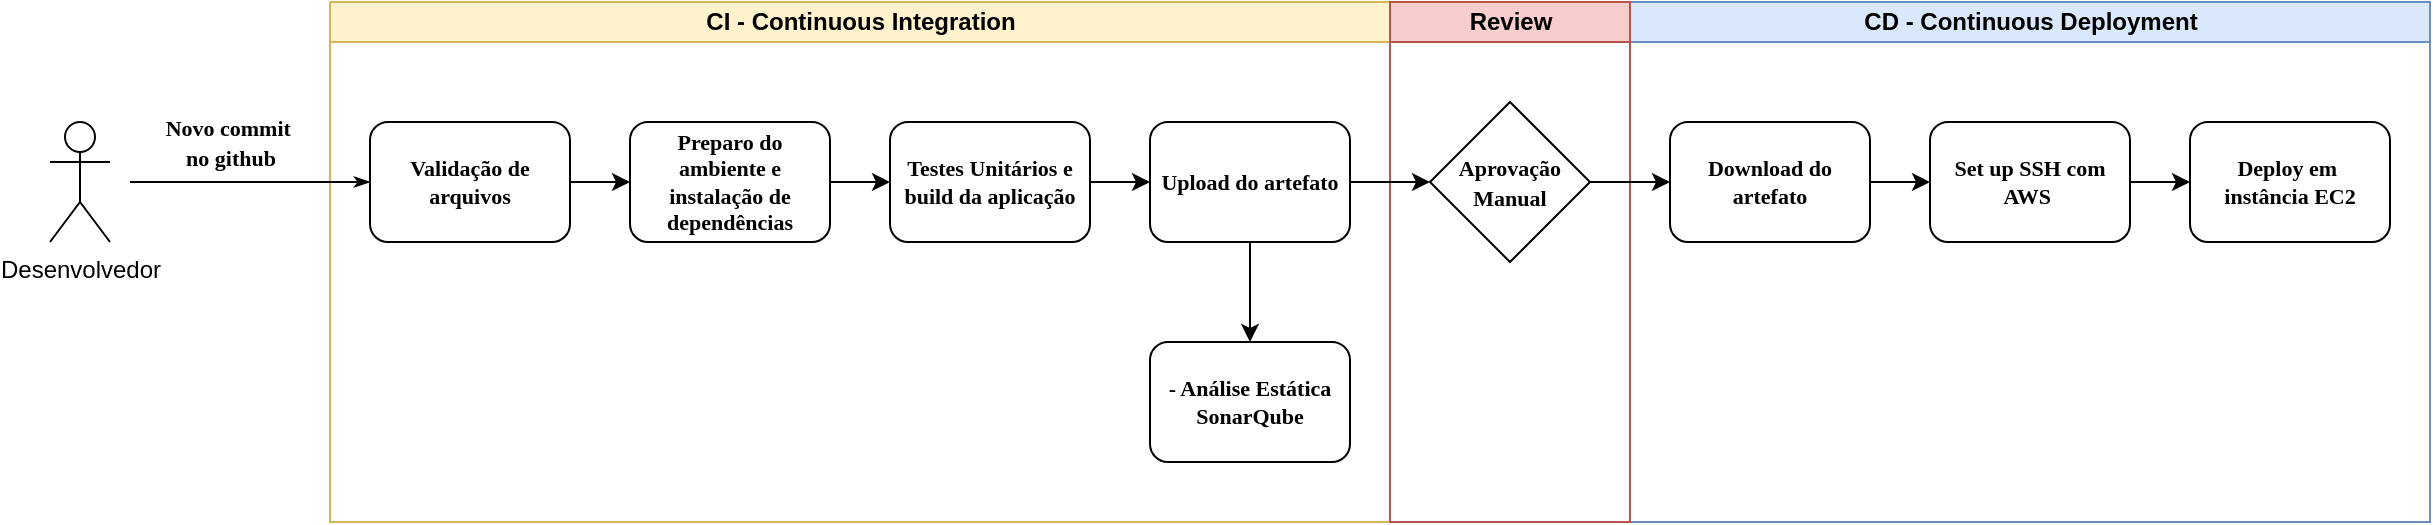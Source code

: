 <mxfile version="26.0.16">
  <diagram name="Page-1" id="74e2e168-ea6b-b213-b513-2b3c1d86103e">
    <mxGraphModel dx="2264" dy="788" grid="1" gridSize="10" guides="1" tooltips="1" connect="1" arrows="1" fold="1" page="1" pageScale="1" pageWidth="1100" pageHeight="850" background="none" math="0" shadow="0">
      <root>
        <mxCell id="0" />
        <mxCell id="1" parent="0" />
        <mxCell id="77e6c97f196da883-2" value="CI - Continuous Integration" style="swimlane;html=1;startSize=20;fillColor=#fff2cc;strokeColor=#d6b656;" parent="1" vertex="1">
          <mxGeometry x="70" y="60" width="530" height="260" as="geometry" />
        </mxCell>
        <mxCell id="o1DiXsXlgW2GpNaqlAVA-2" value="&lt;span style=&quot;font-size: 11px;&quot;&gt;&lt;b&gt;Preparo do ambiente e instalação de dependências&lt;/b&gt;&lt;/span&gt;" style="rounded=1;whiteSpace=wrap;html=1;shadow=0;labelBackgroundColor=none;strokeWidth=1;fontFamily=Verdana;fontSize=8;align=center;" vertex="1" parent="77e6c97f196da883-2">
          <mxGeometry x="150" y="60" width="100" height="60" as="geometry" />
        </mxCell>
        <mxCell id="o1DiXsXlgW2GpNaqlAVA-3" value="" style="endArrow=classic;html=1;rounded=0;exitX=1;exitY=0.5;exitDx=0;exitDy=0;entryX=0;entryY=0.5;entryDx=0;entryDy=0;" edge="1" parent="77e6c97f196da883-2" source="o1DiXsXlgW2GpNaqlAVA-1" target="o1DiXsXlgW2GpNaqlAVA-2">
          <mxGeometry width="50" height="50" relative="1" as="geometry">
            <mxPoint x="300" y="140" as="sourcePoint" />
            <mxPoint x="350" y="90" as="targetPoint" />
          </mxGeometry>
        </mxCell>
        <mxCell id="77e6c97f196da883-26" style="edgeStyle=orthogonalEdgeStyle;rounded=1;html=1;labelBackgroundColor=none;startArrow=none;startFill=0;startSize=5;endArrow=classicThin;endFill=1;endSize=5;jettySize=auto;orthogonalLoop=1;strokeWidth=1;fontFamily=Verdana;fontSize=8" parent="77e6c97f196da883-2" edge="1">
          <mxGeometry relative="1" as="geometry">
            <mxPoint x="-100" y="90" as="sourcePoint" />
            <mxPoint x="20.0" y="90" as="targetPoint" />
          </mxGeometry>
        </mxCell>
        <mxCell id="o1DiXsXlgW2GpNaqlAVA-1" value="&lt;span style=&quot;font-size: 11px;&quot;&gt;&lt;b&gt;Validação de arquivos&lt;/b&gt;&lt;/span&gt;" style="rounded=1;whiteSpace=wrap;html=1;shadow=0;labelBackgroundColor=none;strokeWidth=1;fontFamily=Verdana;fontSize=8;align=center;" vertex="1" parent="77e6c97f196da883-2">
          <mxGeometry x="20" y="60" width="100" height="60" as="geometry" />
        </mxCell>
        <mxCell id="o1DiXsXlgW2GpNaqlAVA-14" value="&lt;span style=&quot;font-size: 11px;&quot;&gt;&lt;b&gt;Testes Unitários e build da aplicação&lt;/b&gt;&lt;/span&gt;" style="rounded=1;whiteSpace=wrap;html=1;shadow=0;labelBackgroundColor=none;strokeWidth=1;fontFamily=Verdana;fontSize=8;align=center;" vertex="1" parent="77e6c97f196da883-2">
          <mxGeometry x="280" y="60" width="100" height="60" as="geometry" />
        </mxCell>
        <mxCell id="o1DiXsXlgW2GpNaqlAVA-15" value="" style="endArrow=classic;html=1;rounded=0;exitX=1;exitY=0.5;exitDx=0;exitDy=0;entryX=0;entryY=0.5;entryDx=0;entryDy=0;" edge="1" parent="77e6c97f196da883-2" target="o1DiXsXlgW2GpNaqlAVA-14">
          <mxGeometry width="50" height="50" relative="1" as="geometry">
            <mxPoint x="250" y="90" as="sourcePoint" />
            <mxPoint x="480" y="90" as="targetPoint" />
          </mxGeometry>
        </mxCell>
        <mxCell id="o1DiXsXlgW2GpNaqlAVA-29" style="edgeStyle=orthogonalEdgeStyle;rounded=0;orthogonalLoop=1;jettySize=auto;html=1;exitX=0.5;exitY=1;exitDx=0;exitDy=0;entryX=0.5;entryY=0;entryDx=0;entryDy=0;" edge="1" parent="77e6c97f196da883-2" source="o1DiXsXlgW2GpNaqlAVA-16" target="o1DiXsXlgW2GpNaqlAVA-20">
          <mxGeometry relative="1" as="geometry" />
        </mxCell>
        <mxCell id="o1DiXsXlgW2GpNaqlAVA-16" value="&lt;span style=&quot;font-size: 11px;&quot;&gt;&lt;b&gt;Upload do artefato&lt;/b&gt;&lt;/span&gt;" style="rounded=1;whiteSpace=wrap;html=1;shadow=0;labelBackgroundColor=none;strokeWidth=1;fontFamily=Verdana;fontSize=8;align=center;" vertex="1" parent="77e6c97f196da883-2">
          <mxGeometry x="410" y="60" width="100" height="60" as="geometry" />
        </mxCell>
        <mxCell id="o1DiXsXlgW2GpNaqlAVA-17" value="" style="endArrow=classic;html=1;rounded=0;exitX=1;exitY=0.5;exitDx=0;exitDy=0;entryX=0;entryY=0.5;entryDx=0;entryDy=0;" edge="1" parent="77e6c97f196da883-2" target="o1DiXsXlgW2GpNaqlAVA-16">
          <mxGeometry width="50" height="50" relative="1" as="geometry">
            <mxPoint x="380" y="90" as="sourcePoint" />
            <mxPoint x="610" y="90" as="targetPoint" />
          </mxGeometry>
        </mxCell>
        <mxCell id="o1DiXsXlgW2GpNaqlAVA-20" value="&lt;span style=&quot;font-size: 11px;&quot;&gt;&lt;b&gt;- Análise Estática SonarQube&lt;/b&gt;&lt;/span&gt;" style="rounded=1;whiteSpace=wrap;html=1;shadow=0;labelBackgroundColor=none;strokeWidth=1;fontFamily=Verdana;fontSize=8;align=center;" vertex="1" parent="77e6c97f196da883-2">
          <mxGeometry x="410" y="170" width="100" height="60" as="geometry" />
        </mxCell>
        <mxCell id="o1DiXsXlgW2GpNaqlAVA-4" value="Desenvolvedor" style="shape=umlActor;verticalLabelPosition=bottom;verticalAlign=top;html=1;outlineConnect=0;" vertex="1" parent="77e6c97f196da883-2">
          <mxGeometry x="-140" y="60" width="30" height="60" as="geometry" />
        </mxCell>
        <mxCell id="o1DiXsXlgW2GpNaqlAVA-10" value="&lt;font style=&quot;font-size: 11px;&quot; face=&quot;Verdana&quot;&gt;&lt;b&gt;Novo commit&amp;nbsp;&lt;/b&gt;&lt;/font&gt;&lt;div&gt;&lt;font style=&quot;font-size: 11px;&quot; face=&quot;Verdana&quot;&gt;&lt;b&gt;no github&lt;/b&gt;&lt;/font&gt;&lt;/div&gt;" style="text;html=1;align=center;verticalAlign=middle;resizable=0;points=[];autosize=1;strokeColor=none;fillColor=none;" vertex="1" parent="77e6c97f196da883-2">
          <mxGeometry x="-95" y="50" width="90" height="40" as="geometry" />
        </mxCell>
        <mxCell id="77e6c97f196da883-4" value="CD - Continuous Deployment" style="swimlane;html=1;startSize=20;fillColor=#dae8fc;strokeColor=#6c8ebf;" parent="1" vertex="1">
          <mxGeometry x="720" y="60" width="400" height="260" as="geometry" />
        </mxCell>
        <mxCell id="o1DiXsXlgW2GpNaqlAVA-36" style="edgeStyle=orthogonalEdgeStyle;rounded=0;orthogonalLoop=1;jettySize=auto;html=1;exitX=1;exitY=0.5;exitDx=0;exitDy=0;entryX=0;entryY=0.5;entryDx=0;entryDy=0;" edge="1" parent="77e6c97f196da883-4" source="o1DiXsXlgW2GpNaqlAVA-27" target="o1DiXsXlgW2GpNaqlAVA-35">
          <mxGeometry relative="1" as="geometry" />
        </mxCell>
        <mxCell id="o1DiXsXlgW2GpNaqlAVA-27" value="&lt;span style=&quot;font-size: 11px;&quot;&gt;&lt;b&gt;Download do artefato&lt;/b&gt;&lt;/span&gt;" style="rounded=1;whiteSpace=wrap;html=1;shadow=0;labelBackgroundColor=none;strokeWidth=1;fontFamily=Verdana;fontSize=8;align=center;" vertex="1" parent="77e6c97f196da883-4">
          <mxGeometry x="20" y="60" width="100" height="60" as="geometry" />
        </mxCell>
        <mxCell id="o1DiXsXlgW2GpNaqlAVA-38" style="edgeStyle=orthogonalEdgeStyle;rounded=0;orthogonalLoop=1;jettySize=auto;html=1;exitX=1;exitY=0.5;exitDx=0;exitDy=0;entryX=0;entryY=0.5;entryDx=0;entryDy=0;" edge="1" parent="77e6c97f196da883-4" source="o1DiXsXlgW2GpNaqlAVA-35" target="o1DiXsXlgW2GpNaqlAVA-37">
          <mxGeometry relative="1" as="geometry" />
        </mxCell>
        <mxCell id="o1DiXsXlgW2GpNaqlAVA-35" value="&lt;span style=&quot;font-size: 11px;&quot;&gt;&lt;b&gt;Set up SSH com AWS&amp;nbsp;&lt;/b&gt;&lt;/span&gt;" style="rounded=1;whiteSpace=wrap;html=1;shadow=0;labelBackgroundColor=none;strokeWidth=1;fontFamily=Verdana;fontSize=8;align=center;" vertex="1" parent="77e6c97f196da883-4">
          <mxGeometry x="150" y="60" width="100" height="60" as="geometry" />
        </mxCell>
        <mxCell id="o1DiXsXlgW2GpNaqlAVA-37" value="&lt;span style=&quot;font-size: 11px;&quot;&gt;&lt;b&gt;Deploy em&amp;nbsp;&lt;/b&gt;&lt;/span&gt;&lt;div&gt;&lt;span style=&quot;font-size: 11px;&quot;&gt;&lt;b&gt;instância EC2&lt;/b&gt;&lt;/span&gt;&lt;/div&gt;" style="rounded=1;whiteSpace=wrap;html=1;shadow=0;labelBackgroundColor=none;strokeWidth=1;fontFamily=Verdana;fontSize=8;align=center;" vertex="1" parent="77e6c97f196da883-4">
          <mxGeometry x="280" y="60" width="100" height="60" as="geometry" />
        </mxCell>
        <mxCell id="o1DiXsXlgW2GpNaqlAVA-42" value="Review" style="swimlane;html=1;startSize=20;fillColor=#f8cecc;strokeColor=#b85450;" vertex="1" parent="77e6c97f196da883-4">
          <mxGeometry x="-120" width="120" height="260" as="geometry" />
        </mxCell>
        <mxCell id="o1DiXsXlgW2GpNaqlAVA-25" value="&lt;font style=&quot;font-size: 11px;&quot; face=&quot;Verdana&quot;&gt;&lt;b&gt;Aprovação&lt;/b&gt;&lt;/font&gt;&lt;div&gt;&lt;font style=&quot;font-size: 11px;&quot; face=&quot;Verdana&quot;&gt;&lt;b&gt;Manual&lt;/b&gt;&lt;/font&gt;&lt;/div&gt;" style="rhombus;whiteSpace=wrap;html=1;" vertex="1" parent="o1DiXsXlgW2GpNaqlAVA-42">
          <mxGeometry x="20" y="50" width="80" height="80" as="geometry" />
        </mxCell>
        <mxCell id="o1DiXsXlgW2GpNaqlAVA-34" style="edgeStyle=orthogonalEdgeStyle;rounded=0;orthogonalLoop=1;jettySize=auto;html=1;exitX=1;exitY=0.5;exitDx=0;exitDy=0;entryX=0;entryY=0.5;entryDx=0;entryDy=0;" edge="1" parent="77e6c97f196da883-4" source="o1DiXsXlgW2GpNaqlAVA-25" target="o1DiXsXlgW2GpNaqlAVA-27">
          <mxGeometry relative="1" as="geometry" />
        </mxCell>
        <mxCell id="o1DiXsXlgW2GpNaqlAVA-40" style="edgeStyle=orthogonalEdgeStyle;rounded=0;orthogonalLoop=1;jettySize=auto;html=1;exitX=1;exitY=0.5;exitDx=0;exitDy=0;entryX=0;entryY=0.5;entryDx=0;entryDy=0;" edge="1" parent="1" source="o1DiXsXlgW2GpNaqlAVA-16" target="o1DiXsXlgW2GpNaqlAVA-25">
          <mxGeometry relative="1" as="geometry" />
        </mxCell>
      </root>
    </mxGraphModel>
  </diagram>
</mxfile>
